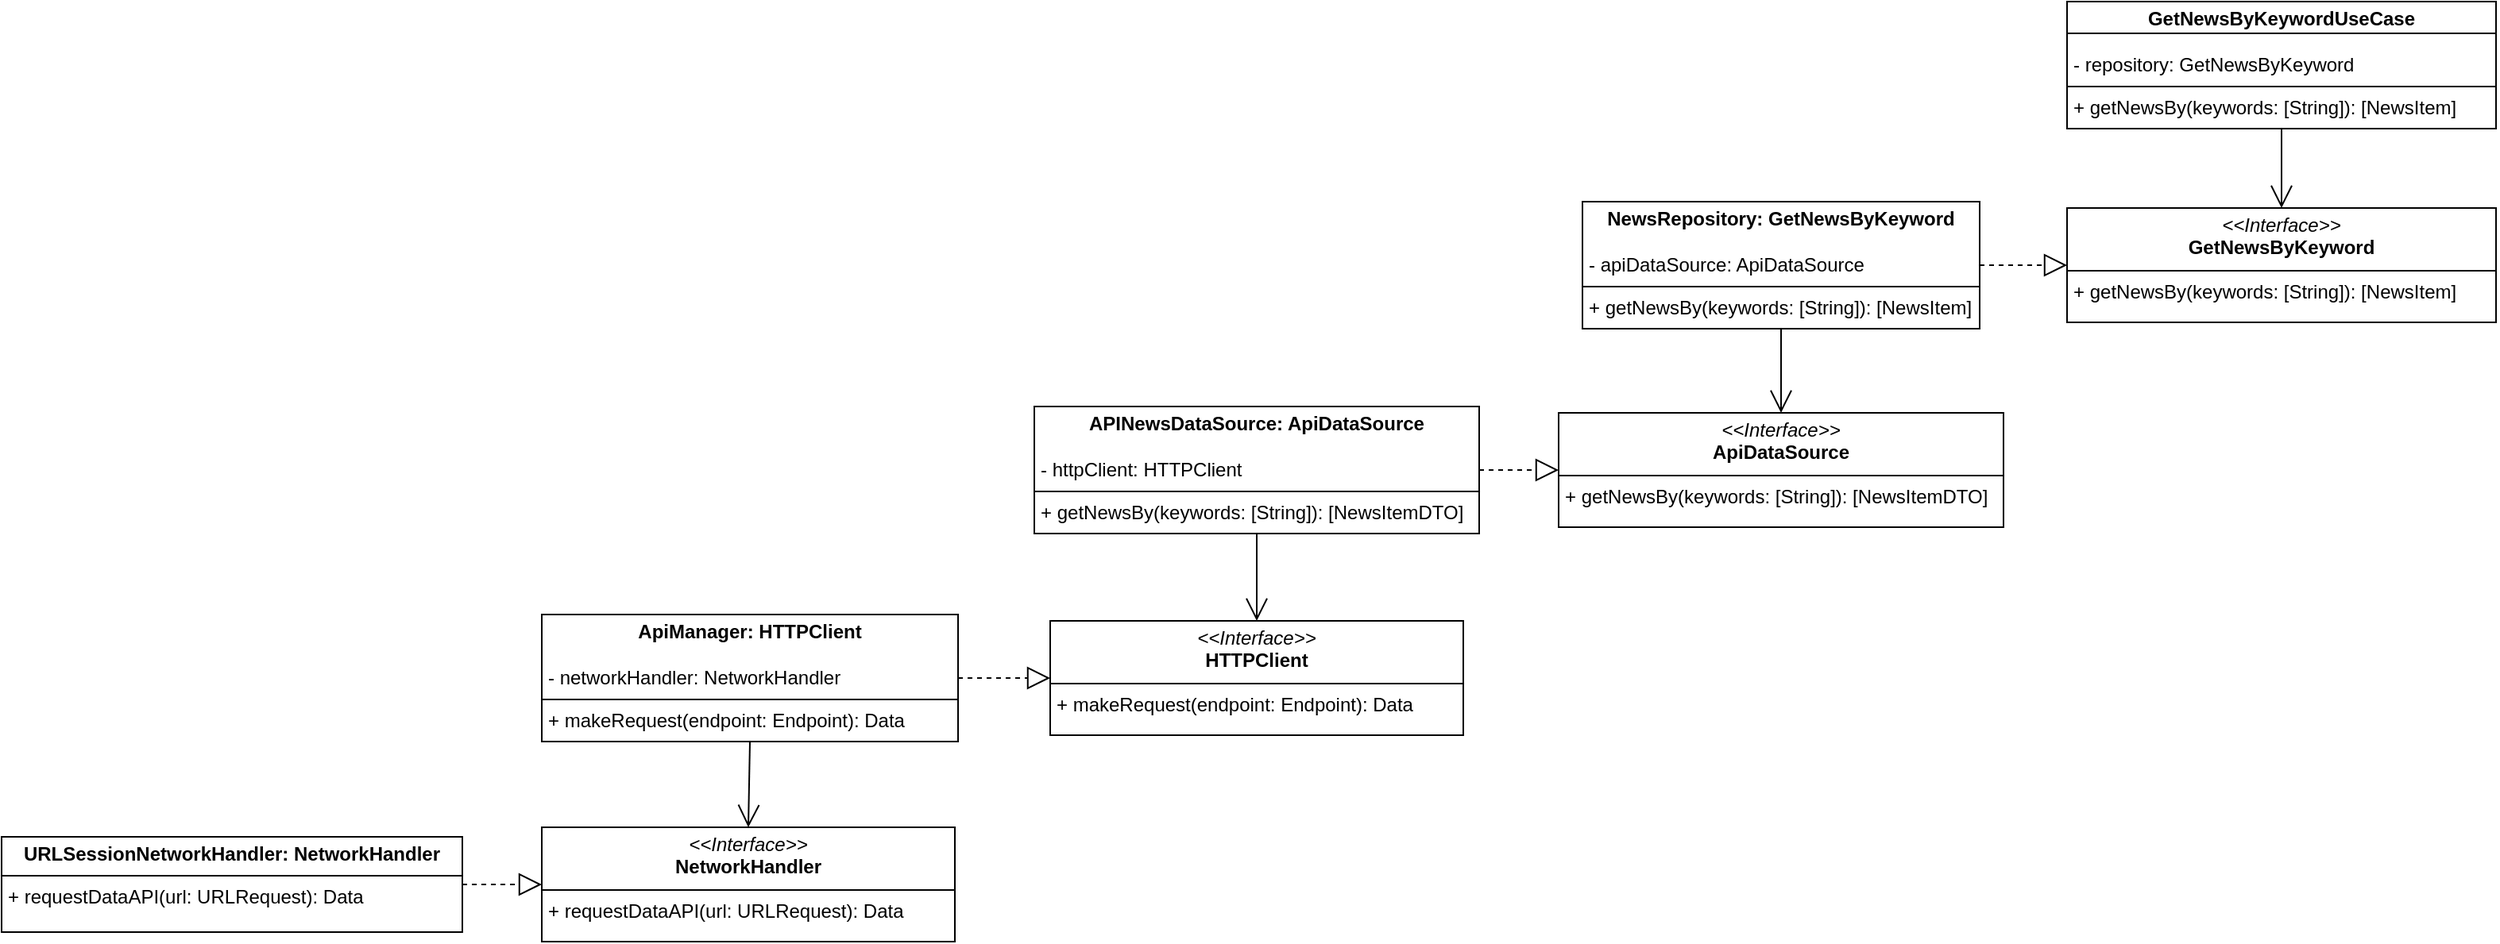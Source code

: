 <mxfile version="24.6.4" type="device" pages="3">
  <diagram id="C5RBs43oDa-KdzZeNtuy" name="DominioToData">
    <mxGraphModel dx="2954" dy="1214" grid="1" gridSize="10" guides="1" tooltips="1" connect="1" arrows="1" fold="1" page="1" pageScale="1" pageWidth="1654" pageHeight="800" math="0" shadow="0">
      <root>
        <mxCell id="WIyWlLk6GJQsqaUBKTNV-0" />
        <mxCell id="WIyWlLk6GJQsqaUBKTNV-1" parent="WIyWlLk6GJQsqaUBKTNV-0" />
        <mxCell id="mG0GBeKA3kOR0JzB9rLf-0" value="&lt;p style=&quot;margin:0px;margin-top:4px;text-align:center;&quot;&gt;&lt;b&gt;GetNewsByKeywordUseCase&lt;/b&gt;&lt;/p&gt;&lt;p style=&quot;margin:0px;margin-left:4px;&quot;&gt;&lt;br&gt;&lt;/p&gt;&lt;p style=&quot;margin:0px;margin-left:4px;&quot;&gt;- repository: GetNewsByKeyword&lt;/p&gt;&lt;hr size=&quot;1&quot; style=&quot;border-style:solid;&quot;&gt;&lt;p style=&quot;margin:0px;margin-left:4px;&quot;&gt;+ getNewsBy(keywords: [String]): [NewsItem]&lt;br&gt;&lt;/p&gt;" style="verticalAlign=top;align=left;overflow=fill;html=1;whiteSpace=wrap;" parent="WIyWlLk6GJQsqaUBKTNV-1" vertex="1">
          <mxGeometry x="1350" y="104" width="270" height="80" as="geometry" />
        </mxCell>
        <mxCell id="mG0GBeKA3kOR0JzB9rLf-2" value="" style="endArrow=none;html=1;rounded=0;exitX=1;exitY=0.25;exitDx=0;exitDy=0;entryX=0;entryY=0.25;entryDx=0;entryDy=0;" parent="WIyWlLk6GJQsqaUBKTNV-1" source="mG0GBeKA3kOR0JzB9rLf-0" target="mG0GBeKA3kOR0JzB9rLf-0" edge="1">
          <mxGeometry width="50" height="50" relative="1" as="geometry">
            <mxPoint x="1315" y="54" as="sourcePoint" />
            <mxPoint x="1365" y="4" as="targetPoint" />
          </mxGeometry>
        </mxCell>
        <mxCell id="mG0GBeKA3kOR0JzB9rLf-3" value="&lt;p style=&quot;margin:0px;margin-top:4px;text-align:center;&quot;&gt;&lt;i&gt;&amp;lt;&amp;lt;Interface&amp;gt;&amp;gt;&lt;/i&gt;&lt;br&gt;&lt;b&gt;GetNewsByKeyword&lt;/b&gt;&lt;/p&gt;&lt;hr size=&quot;1&quot; style=&quot;border-style:solid;&quot;&gt;&lt;p style=&quot;margin:0px;margin-left:4px;&quot;&gt;&lt;span style=&quot;background-color: initial;&quot;&gt;+ getNewsBy(keywords: [String]): [&lt;/span&gt;NewsItem&lt;span style=&quot;background-color: initial;&quot;&gt;]&lt;/span&gt;&lt;br&gt;&lt;/p&gt;" style="verticalAlign=top;align=left;overflow=fill;html=1;whiteSpace=wrap;" parent="WIyWlLk6GJQsqaUBKTNV-1" vertex="1">
          <mxGeometry x="1350" y="234" width="270" height="72" as="geometry" />
        </mxCell>
        <mxCell id="mG0GBeKA3kOR0JzB9rLf-6" value="&lt;p style=&quot;margin:0px;margin-top:4px;text-align:center;&quot;&gt;&lt;b&gt;NewsRepository: GetNewsByKeyword&lt;/b&gt;&lt;/p&gt;&lt;p style=&quot;margin:0px;margin-left:4px;&quot;&gt;&lt;br&gt;&lt;/p&gt;&lt;p style=&quot;margin:0px;margin-left:4px;&quot;&gt;- apiDataSource: ApiDataSource&lt;/p&gt;&lt;hr size=&quot;1&quot; style=&quot;border-style:solid;&quot;&gt;&lt;p style=&quot;margin:0px;margin-left:4px;&quot;&gt;+ getNewsBy(keywords: [String]): [NewsItem]&lt;/p&gt;" style="verticalAlign=top;align=left;overflow=fill;html=1;whiteSpace=wrap;" parent="WIyWlLk6GJQsqaUBKTNV-1" vertex="1">
          <mxGeometry x="1045" y="230" width="250" height="80" as="geometry" />
        </mxCell>
        <mxCell id="mG0GBeKA3kOR0JzB9rLf-8" value="" style="endArrow=open;endFill=1;endSize=12;html=1;rounded=0;exitX=0.5;exitY=1;exitDx=0;exitDy=0;entryX=0.5;entryY=0;entryDx=0;entryDy=0;" parent="WIyWlLk6GJQsqaUBKTNV-1" source="mG0GBeKA3kOR0JzB9rLf-0" target="mG0GBeKA3kOR0JzB9rLf-3" edge="1">
          <mxGeometry width="160" relative="1" as="geometry">
            <mxPoint x="1235" y="434" as="sourcePoint" />
            <mxPoint x="1395" y="434" as="targetPoint" />
          </mxGeometry>
        </mxCell>
        <mxCell id="mG0GBeKA3kOR0JzB9rLf-9" value="" style="endArrow=block;dashed=1;endFill=0;endSize=12;html=1;rounded=0;exitX=1;exitY=0.5;exitDx=0;exitDy=0;entryX=0;entryY=0.5;entryDx=0;entryDy=0;" parent="WIyWlLk6GJQsqaUBKTNV-1" source="mG0GBeKA3kOR0JzB9rLf-6" target="mG0GBeKA3kOR0JzB9rLf-3" edge="1">
          <mxGeometry width="160" relative="1" as="geometry">
            <mxPoint x="1235" y="434" as="sourcePoint" />
            <mxPoint x="1395" y="434" as="targetPoint" />
          </mxGeometry>
        </mxCell>
        <mxCell id="mG0GBeKA3kOR0JzB9rLf-10" value="&lt;p style=&quot;margin:0px;margin-top:4px;text-align:center;&quot;&gt;&lt;i&gt;&amp;lt;&amp;lt;Interface&amp;gt;&amp;gt;&lt;/i&gt;&lt;br&gt;&lt;b&gt;ApiDataSource&lt;/b&gt;&lt;/p&gt;&lt;hr size=&quot;1&quot; style=&quot;border-style:solid;&quot;&gt;&lt;p style=&quot;margin:0px;margin-left:4px;&quot;&gt;&lt;span style=&quot;background-color: initial;&quot;&gt;+ getNewsBy(keywords: [String]): [&lt;/span&gt;NewsItemDTO&lt;span style=&quot;background-color: initial;&quot;&gt;]&lt;/span&gt;&lt;br&gt;&lt;/p&gt;" style="verticalAlign=top;align=left;overflow=fill;html=1;whiteSpace=wrap;" parent="WIyWlLk6GJQsqaUBKTNV-1" vertex="1">
          <mxGeometry x="1030" y="363" width="280" height="72" as="geometry" />
        </mxCell>
        <mxCell id="mG0GBeKA3kOR0JzB9rLf-11" value="" style="endArrow=open;endFill=1;endSize=12;html=1;rounded=0;exitX=0.5;exitY=1;exitDx=0;exitDy=0;entryX=0.5;entryY=0;entryDx=0;entryDy=0;" parent="WIyWlLk6GJQsqaUBKTNV-1" source="mG0GBeKA3kOR0JzB9rLf-6" target="mG0GBeKA3kOR0JzB9rLf-10" edge="1">
          <mxGeometry width="160" relative="1" as="geometry">
            <mxPoint x="1415" y="364" as="sourcePoint" />
            <mxPoint x="1415" y="414" as="targetPoint" />
          </mxGeometry>
        </mxCell>
        <mxCell id="mG0GBeKA3kOR0JzB9rLf-13" value="&lt;p style=&quot;margin:0px;margin-top:4px;text-align:center;&quot;&gt;&lt;b&gt;APINewsDataSource: ApiDataSource&lt;/b&gt;&lt;/p&gt;&lt;p style=&quot;margin:0px;margin-left:4px;&quot;&gt;&lt;br&gt;&lt;/p&gt;&lt;p style=&quot;margin:0px;margin-left:4px;&quot;&gt;- httpClient: HTTPClient&lt;/p&gt;&lt;hr size=&quot;1&quot; style=&quot;border-style:solid;&quot;&gt;&lt;p style=&quot;margin:0px;margin-left:4px;&quot;&gt;+ getNewsBy(keywords: [String]): [NewsItemDTO]&lt;br&gt;&lt;/p&gt;" style="verticalAlign=top;align=left;overflow=fill;html=1;whiteSpace=wrap;" parent="WIyWlLk6GJQsqaUBKTNV-1" vertex="1">
          <mxGeometry x="700" y="359" width="280" height="80" as="geometry" />
        </mxCell>
        <mxCell id="mG0GBeKA3kOR0JzB9rLf-14" value="" style="endArrow=block;dashed=1;endFill=0;endSize=12;html=1;rounded=0;exitX=1;exitY=0.5;exitDx=0;exitDy=0;entryX=0;entryY=0.5;entryDx=0;entryDy=0;" parent="WIyWlLk6GJQsqaUBKTNV-1" source="mG0GBeKA3kOR0JzB9rLf-13" target="mG0GBeKA3kOR0JzB9rLf-10" edge="1">
          <mxGeometry width="160" relative="1" as="geometry">
            <mxPoint x="950" y="398.5" as="sourcePoint" />
            <mxPoint x="1020" y="398.5" as="targetPoint" />
          </mxGeometry>
        </mxCell>
        <mxCell id="mG0GBeKA3kOR0JzB9rLf-15" value="&lt;p style=&quot;margin:0px;margin-top:4px;text-align:center;&quot;&gt;&lt;i&gt;&amp;lt;&amp;lt;Interface&amp;gt;&amp;gt;&lt;/i&gt;&lt;br&gt;&lt;b&gt;HTTPClient&lt;/b&gt;&lt;/p&gt;&lt;hr size=&quot;1&quot; style=&quot;border-style:solid;&quot;&gt;&lt;p style=&quot;margin:0px;margin-left:4px;&quot;&gt;&lt;span style=&quot;background-color: initial;&quot;&gt;+ makeRequest(endpoint: Endpoint): Data&lt;/span&gt;&lt;br&gt;&lt;/p&gt;" style="verticalAlign=top;align=left;overflow=fill;html=1;whiteSpace=wrap;" parent="WIyWlLk6GJQsqaUBKTNV-1" vertex="1">
          <mxGeometry x="710" y="494" width="260" height="72" as="geometry" />
        </mxCell>
        <mxCell id="mG0GBeKA3kOR0JzB9rLf-16" value="" style="endArrow=open;endFill=1;endSize=12;html=1;rounded=0;exitX=0.5;exitY=1;exitDx=0;exitDy=0;entryX=0.5;entryY=0;entryDx=0;entryDy=0;" parent="WIyWlLk6GJQsqaUBKTNV-1" source="mG0GBeKA3kOR0JzB9rLf-13" target="mG0GBeKA3kOR0JzB9rLf-15" edge="1">
          <mxGeometry width="160" relative="1" as="geometry">
            <mxPoint x="1050" y="554" as="sourcePoint" />
            <mxPoint x="1050" y="607" as="targetPoint" />
          </mxGeometry>
        </mxCell>
        <mxCell id="mG0GBeKA3kOR0JzB9rLf-17" value="&lt;p style=&quot;margin:0px;margin-top:4px;text-align:center;&quot;&gt;&lt;b&gt;ApiManager: HTTPClient&lt;/b&gt;&lt;/p&gt;&lt;p style=&quot;margin:0px;margin-left:4px;&quot;&gt;&lt;br&gt;&lt;/p&gt;&lt;p style=&quot;margin:0px;margin-left:4px;&quot;&gt;- networkHandler: NetworkHandler&lt;/p&gt;&lt;hr size=&quot;1&quot; style=&quot;border-style:solid;&quot;&gt;&lt;p style=&quot;margin:0px;margin-left:4px;&quot;&gt;+ makeRequest(endpoint: Endpoint): Data&lt;br&gt;&lt;/p&gt;" style="verticalAlign=top;align=left;overflow=fill;html=1;whiteSpace=wrap;" parent="WIyWlLk6GJQsqaUBKTNV-1" vertex="1">
          <mxGeometry x="390" y="490" width="262" height="80" as="geometry" />
        </mxCell>
        <mxCell id="mG0GBeKA3kOR0JzB9rLf-18" value="" style="endArrow=block;dashed=1;endFill=0;endSize=12;html=1;rounded=0;exitX=1;exitY=0.5;exitDx=0;exitDy=0;entryX=0;entryY=0.5;entryDx=0;entryDy=0;" parent="WIyWlLk6GJQsqaUBKTNV-1" source="mG0GBeKA3kOR0JzB9rLf-17" target="mG0GBeKA3kOR0JzB9rLf-15" edge="1">
          <mxGeometry width="160" relative="1" as="geometry">
            <mxPoint x="642" y="674" as="sourcePoint" />
            <mxPoint x="710" y="674" as="targetPoint" />
          </mxGeometry>
        </mxCell>
        <mxCell id="mG0GBeKA3kOR0JzB9rLf-19" value="&lt;p style=&quot;margin:0px;margin-top:4px;text-align:center;&quot;&gt;&lt;i&gt;&amp;lt;&amp;lt;Interface&amp;gt;&amp;gt;&lt;/i&gt;&lt;br&gt;&lt;b&gt;NetworkHandler&lt;/b&gt;&lt;/p&gt;&lt;hr size=&quot;1&quot; style=&quot;border-style:solid;&quot;&gt;&lt;p style=&quot;margin:0px;margin-left:4px;&quot;&gt;&lt;span style=&quot;background-color: initial;&quot;&gt;+ requestDataAPI(url: URLRequest): Data&lt;/span&gt;&lt;br&gt;&lt;/p&gt;" style="verticalAlign=top;align=left;overflow=fill;html=1;whiteSpace=wrap;" parent="WIyWlLk6GJQsqaUBKTNV-1" vertex="1">
          <mxGeometry x="390" y="624" width="260" height="72" as="geometry" />
        </mxCell>
        <mxCell id="mG0GBeKA3kOR0JzB9rLf-20" value="" style="endArrow=open;endFill=1;endSize=12;html=1;rounded=0;exitX=0.5;exitY=1;exitDx=0;exitDy=0;entryX=0.5;entryY=0;entryDx=0;entryDy=0;" parent="WIyWlLk6GJQsqaUBKTNV-1" source="mG0GBeKA3kOR0JzB9rLf-17" target="mG0GBeKA3kOR0JzB9rLf-19" edge="1">
          <mxGeometry width="160" relative="1" as="geometry">
            <mxPoint x="701" y="714" as="sourcePoint" />
            <mxPoint x="700" y="769" as="targetPoint" />
          </mxGeometry>
        </mxCell>
        <mxCell id="mG0GBeKA3kOR0JzB9rLf-22" value="" style="endArrow=block;dashed=1;endFill=0;endSize=12;html=1;rounded=0;entryX=0;entryY=0.5;entryDx=0;entryDy=0;exitX=1;exitY=0.5;exitDx=0;exitDy=0;" parent="WIyWlLk6GJQsqaUBKTNV-1" source="mG0GBeKA3kOR0JzB9rLf-23" target="mG0GBeKA3kOR0JzB9rLf-19" edge="1">
          <mxGeometry width="160" relative="1" as="geometry">
            <mxPoint x="340" y="650" as="sourcePoint" />
            <mxPoint x="370" y="754" as="targetPoint" />
          </mxGeometry>
        </mxCell>
        <mxCell id="mG0GBeKA3kOR0JzB9rLf-23" value="&lt;p style=&quot;margin: 4px 0px 0px; text-align: center;&quot;&gt;&lt;b&gt;URLSessionNetworkHandler: NetworkHandler&lt;/b&gt;&lt;/p&gt;&lt;hr size=&quot;1&quot; style=&quot;border-style:solid;&quot;&gt;&lt;p style=&quot;margin:0px;margin-left:4px;&quot;&gt;+ requestDataAPI(url: URLRequest): Data&lt;br&gt;&lt;/p&gt;" style="verticalAlign=top;align=left;overflow=fill;html=1;whiteSpace=wrap;" parent="WIyWlLk6GJQsqaUBKTNV-1" vertex="1">
          <mxGeometry x="50" y="630" width="290" height="60" as="geometry" />
        </mxCell>
      </root>
    </mxGraphModel>
  </diagram>
  <diagram name="DominioToUI" id="Fkk9sADEHSH7dhSne1WX">
    <mxGraphModel dx="2954" dy="1214" grid="1" gridSize="10" guides="1" tooltips="1" connect="1" arrows="1" fold="1" page="1" pageScale="1" pageWidth="1000" pageHeight="280" math="0" shadow="0">
      <root>
        <mxCell id="-FyXOp-Q2-HTQrIQKxaw-0" />
        <mxCell id="-FyXOp-Q2-HTQrIQKxaw-1" parent="-FyXOp-Q2-HTQrIQKxaw-0" />
        <mxCell id="-FyXOp-Q2-HTQrIQKxaw-2" value="&lt;p style=&quot;margin:0px;margin-top:4px;text-align:center;&quot;&gt;&lt;b&gt;GetNewsByKeywordUseCase&lt;/b&gt;&lt;/p&gt;&lt;p style=&quot;margin:0px;margin-left:4px;&quot;&gt;&lt;br&gt;&lt;/p&gt;&lt;p style=&quot;margin:0px;margin-left:4px;&quot;&gt;- repository: GetNewsByKeyword&lt;/p&gt;&lt;hr size=&quot;1&quot; style=&quot;border-style:solid;&quot;&gt;&lt;p style=&quot;margin:0px;margin-left:4px;&quot;&gt;+ getNewsBy(keywords: [String]): [NewsItem]&lt;br&gt;&lt;/p&gt;" style="verticalAlign=top;align=left;overflow=fill;html=1;whiteSpace=wrap;" parent="-FyXOp-Q2-HTQrIQKxaw-1" vertex="1">
          <mxGeometry x="30" y="40" width="260" height="80" as="geometry" />
        </mxCell>
        <mxCell id="-FyXOp-Q2-HTQrIQKxaw-3" value="" style="endArrow=none;html=1;rounded=0;exitX=1;exitY=0.25;exitDx=0;exitDy=0;entryX=0;entryY=0.25;entryDx=0;entryDy=0;" parent="-FyXOp-Q2-HTQrIQKxaw-1" source="-FyXOp-Q2-HTQrIQKxaw-2" target="-FyXOp-Q2-HTQrIQKxaw-2" edge="1">
          <mxGeometry width="50" height="50" relative="1" as="geometry">
            <mxPoint x="-10" y="-10" as="sourcePoint" />
            <mxPoint x="40" y="-60" as="targetPoint" />
          </mxGeometry>
        </mxCell>
        <mxCell id="-FyXOp-Q2-HTQrIQKxaw-4" value="&lt;p style=&quot;margin:0px;margin-top:4px;text-align:center;&quot;&gt;&lt;i&gt;&amp;lt;&amp;lt;Interface&amp;gt;&amp;gt;&lt;/i&gt;&lt;br&gt;&lt;b&gt;GetNewsByKeyword&lt;/b&gt;&lt;/p&gt;&lt;hr size=&quot;1&quot; style=&quot;border-style:solid;&quot;&gt;&lt;p style=&quot;margin:0px;margin-left:4px;&quot;&gt;&lt;span style=&quot;background-color: initial;&quot;&gt;+ getNewsBy(keywords: [String]): [&lt;/span&gt;NewsItem&lt;span style=&quot;background-color: initial;&quot;&gt;]&lt;/span&gt;&lt;br&gt;&lt;/p&gt;" style="verticalAlign=top;align=left;overflow=fill;html=1;whiteSpace=wrap;" parent="-FyXOp-Q2-HTQrIQKxaw-1" vertex="1">
          <mxGeometry x="30" y="170" width="260" height="72" as="geometry" />
        </mxCell>
        <mxCell id="-FyXOp-Q2-HTQrIQKxaw-6" value="" style="endArrow=open;endFill=1;endSize=12;html=1;rounded=0;exitX=0.5;exitY=1;exitDx=0;exitDy=0;entryX=0.5;entryY=0;entryDx=0;entryDy=0;" parent="-FyXOp-Q2-HTQrIQKxaw-1" source="-FyXOp-Q2-HTQrIQKxaw-2" target="-FyXOp-Q2-HTQrIQKxaw-4" edge="1">
          <mxGeometry width="160" relative="1" as="geometry">
            <mxPoint x="-90" y="370" as="sourcePoint" />
            <mxPoint x="70" y="370" as="targetPoint" />
          </mxGeometry>
        </mxCell>
        <mxCell id="EK8Z1kZfwy_11u3NggUI-0" value="&lt;p style=&quot;margin:0px;margin-top:4px;text-align:center;&quot;&gt;&lt;b&gt;NewsViewModel&lt;/b&gt;&lt;/p&gt;&lt;p style=&quot;margin:0px;margin-left:4px;&quot;&gt;&lt;br&gt;&lt;/p&gt;&lt;p style=&quot;margin:0px;margin-left:4px;&quot;&gt;&amp;nbsp;- useCase: GetNewsByKeyword&lt;/p&gt;&lt;p style=&quot;margin:0px;margin-left:4px;&quot;&gt;+ news: [NewsItem]&lt;/p&gt;&lt;hr size=&quot;1&quot; style=&quot;border-style:solid;&quot;&gt;&lt;p style=&quot;margin:0px;margin-left:4px;&quot;&gt;+ getNewsBy(keywords: [String])&lt;/p&gt;" style="verticalAlign=top;align=left;overflow=fill;html=1;whiteSpace=wrap;" parent="-FyXOp-Q2-HTQrIQKxaw-1" vertex="1">
          <mxGeometry x="370" y="30" width="250" height="100" as="geometry" />
        </mxCell>
        <mxCell id="ezW103PZvnoTI-Ia7nPM-0" value="" style="endArrow=open;endFill=1;endSize=12;html=1;rounded=0;exitX=0;exitY=0.5;exitDx=0;exitDy=0;" parent="-FyXOp-Q2-HTQrIQKxaw-1" source="EK8Z1kZfwy_11u3NggUI-0" edge="1">
          <mxGeometry width="160" relative="1" as="geometry">
            <mxPoint x="760" y="630" as="sourcePoint" />
            <mxPoint x="280" y="80" as="targetPoint" />
          </mxGeometry>
        </mxCell>
        <mxCell id="ezW103PZvnoTI-Ia7nPM-1" value="&lt;p style=&quot;margin:0px;margin-top:4px;text-align:center;&quot;&gt;&lt;b&gt;NewsView&lt;/b&gt;&lt;/p&gt;&lt;p style=&quot;margin:0px;margin-left:4px;&quot;&gt;&lt;br&gt;&lt;/p&gt;&lt;p style=&quot;margin:0px;margin-left:4px;&quot;&gt;&amp;nbsp;- viewmodel: NewsViewModel&lt;/p&gt;&lt;hr size=&quot;1&quot; style=&quot;border-style:solid;&quot;&gt;&lt;p style=&quot;margin:0px;margin-left:4px;&quot;&gt;&amp;nbsp;&lt;/p&gt;" style="verticalAlign=top;align=left;overflow=fill;html=1;whiteSpace=wrap;" parent="-FyXOp-Q2-HTQrIQKxaw-1" vertex="1">
          <mxGeometry x="710" y="45" width="250" height="70" as="geometry" />
        </mxCell>
        <mxCell id="ezW103PZvnoTI-Ia7nPM-2" value="" style="endArrow=open;endFill=1;endSize=12;html=1;rounded=0;entryX=1;entryY=0.5;entryDx=0;entryDy=0;exitX=0;exitY=0.5;exitDx=0;exitDy=0;" parent="-FyXOp-Q2-HTQrIQKxaw-1" source="ezW103PZvnoTI-Ia7nPM-1" target="EK8Z1kZfwy_11u3NggUI-0" edge="1">
          <mxGeometry width="160" relative="1" as="geometry">
            <mxPoint x="780" y="630" as="sourcePoint" />
            <mxPoint x="940" y="630" as="targetPoint" />
          </mxGeometry>
        </mxCell>
      </root>
    </mxGraphModel>
  </diagram>
  <diagram id="JwMYtpfU5LX8LS4bhHKC" name="CleanArchitecture">
    <mxGraphModel dx="2954" dy="1214" grid="1" gridSize="10" guides="1" tooltips="1" connect="1" arrows="1" fold="1" page="1" pageScale="1" pageWidth="2450" pageHeight="850" math="0" shadow="0">
      <root>
        <mxCell id="0" />
        <mxCell id="1" parent="0" />
        <mxCell id="0NATmoiwucTb0jTTR6yO-1" value="&lt;p style=&quot;margin:0px;margin-top:4px;text-align:center;&quot;&gt;&lt;b&gt;DefaultGetNewsByKeywordUseCase: GetNewsByKeywordUseCase&lt;/b&gt;&lt;/p&gt;&lt;p style=&quot;margin:0px;margin-left:4px;&quot;&gt;&lt;br&gt;&lt;/p&gt;&lt;p style=&quot;margin:0px;margin-left:4px;&quot;&gt;- repository: GetNewsByKeyword&lt;/p&gt;&lt;hr size=&quot;1&quot; style=&quot;border-style:solid;&quot;&gt;&lt;p style=&quot;margin:0px;margin-left:4px;&quot;&gt;+ getNewsBy(keywords: [String]): [NewsItem]&lt;br&gt;&lt;/p&gt;" style="verticalAlign=top;align=left;overflow=fill;html=1;whiteSpace=wrap;" parent="1" vertex="1">
          <mxGeometry x="1346.25" y="190" width="423.75" height="80" as="geometry" />
        </mxCell>
        <mxCell id="0NATmoiwucTb0jTTR6yO-2" value="" style="endArrow=none;html=1;rounded=0;exitX=1;exitY=0.25;exitDx=0;exitDy=0;entryX=0;entryY=0.25;entryDx=0;entryDy=0;" parent="1" source="0NATmoiwucTb0jTTR6yO-1" target="0NATmoiwucTb0jTTR6yO-1" edge="1">
          <mxGeometry width="50" height="50" relative="1" as="geometry">
            <mxPoint x="1305" y="140" as="sourcePoint" />
            <mxPoint x="1355" y="90" as="targetPoint" />
          </mxGeometry>
        </mxCell>
        <mxCell id="0NATmoiwucTb0jTTR6yO-3" value="&lt;p style=&quot;margin:0px;margin-top:4px;text-align:center;&quot;&gt;&lt;i&gt;&amp;lt;&amp;lt;Interface&amp;gt;&amp;gt;&lt;/i&gt;&lt;br&gt;&lt;b&gt;GetNewsByKeyword&lt;/b&gt;&lt;/p&gt;&lt;hr size=&quot;1&quot; style=&quot;border-style:solid;&quot;&gt;&lt;p style=&quot;margin:0px;margin-left:4px;&quot;&gt;&lt;span style=&quot;background-color: initial;&quot;&gt;+ getNewsBy(keywords: [String]): [&lt;/span&gt;NewsItem&lt;span style=&quot;background-color: initial;&quot;&gt;]&lt;/span&gt;&lt;br&gt;&lt;/p&gt;" style="verticalAlign=top;align=left;overflow=fill;html=1;whiteSpace=wrap;" parent="1" vertex="1">
          <mxGeometry x="1431.88" y="320" width="252.5" height="72" as="geometry" />
        </mxCell>
        <mxCell id="0NATmoiwucTb0jTTR6yO-4" value="&lt;p style=&quot;margin:0px;margin-top:4px;text-align:center;&quot;&gt;&lt;b&gt;NewsRepository: GetNewsByKeyword&lt;/b&gt;&lt;/p&gt;&lt;p style=&quot;margin:0px;margin-left:4px;&quot;&gt;&lt;br&gt;&lt;/p&gt;&lt;p style=&quot;margin:0px;margin-left:4px;&quot;&gt;- apiDataSource: ApiDataSource&lt;/p&gt;&lt;hr size=&quot;1&quot; style=&quot;border-style:solid;&quot;&gt;&lt;p style=&quot;margin:0px;margin-left:4px;&quot;&gt;+ getNewsBy(keywords: [String]): [NewsItem]&lt;/p&gt;" style="verticalAlign=top;align=left;overflow=fill;html=1;whiteSpace=wrap;" parent="1" vertex="1">
          <mxGeometry x="1035" y="316" width="250" height="80" as="geometry" />
        </mxCell>
        <mxCell id="0NATmoiwucTb0jTTR6yO-5" value="" style="endArrow=open;endFill=1;endSize=12;html=1;rounded=0;exitX=0.5;exitY=1;exitDx=0;exitDy=0;entryX=0.5;entryY=0;entryDx=0;entryDy=0;" parent="1" source="0NATmoiwucTb0jTTR6yO-1" target="0NATmoiwucTb0jTTR6yO-3" edge="1">
          <mxGeometry width="160" relative="1" as="geometry">
            <mxPoint x="1225" y="520" as="sourcePoint" />
            <mxPoint x="1385" y="520" as="targetPoint" />
          </mxGeometry>
        </mxCell>
        <mxCell id="0NATmoiwucTb0jTTR6yO-6" value="" style="endArrow=block;dashed=1;endFill=0;endSize=12;html=1;rounded=0;exitX=1;exitY=0.5;exitDx=0;exitDy=0;entryX=0;entryY=0.5;entryDx=0;entryDy=0;" parent="1" source="0NATmoiwucTb0jTTR6yO-4" target="0NATmoiwucTb0jTTR6yO-3" edge="1">
          <mxGeometry width="160" relative="1" as="geometry">
            <mxPoint x="1225" y="520" as="sourcePoint" />
            <mxPoint x="1385" y="520" as="targetPoint" />
          </mxGeometry>
        </mxCell>
        <mxCell id="0NATmoiwucTb0jTTR6yO-7" value="&lt;p style=&quot;margin:0px;margin-top:4px;text-align:center;&quot;&gt;&lt;i&gt;&amp;lt;&amp;lt;Interface&amp;gt;&amp;gt;&lt;/i&gt;&lt;br&gt;&lt;b&gt;ApiDataSource&lt;/b&gt;&lt;/p&gt;&lt;hr size=&quot;1&quot; style=&quot;border-style:solid;&quot;&gt;&lt;p style=&quot;margin:0px;margin-left:4px;&quot;&gt;&lt;span style=&quot;background-color: initial;&quot;&gt;+ getNewsBy(keywords: [String]): [&lt;/span&gt;NewsItemDTO&lt;span style=&quot;background-color: initial;&quot;&gt;]&lt;/span&gt;&lt;br&gt;&lt;/p&gt;" style="verticalAlign=top;align=left;overflow=fill;html=1;whiteSpace=wrap;" parent="1" vertex="1">
          <mxGeometry x="1020" y="449" width="280" height="72" as="geometry" />
        </mxCell>
        <mxCell id="0NATmoiwucTb0jTTR6yO-8" value="" style="endArrow=open;endFill=1;endSize=12;html=1;rounded=0;exitX=0.5;exitY=1;exitDx=0;exitDy=0;entryX=0.5;entryY=0;entryDx=0;entryDy=0;" parent="1" source="0NATmoiwucTb0jTTR6yO-4" target="0NATmoiwucTb0jTTR6yO-7" edge="1">
          <mxGeometry width="160" relative="1" as="geometry">
            <mxPoint x="1405" y="450" as="sourcePoint" />
            <mxPoint x="1405" y="500" as="targetPoint" />
          </mxGeometry>
        </mxCell>
        <mxCell id="0NATmoiwucTb0jTTR6yO-9" value="&lt;p style=&quot;margin:0px;margin-top:4px;text-align:center;&quot;&gt;&lt;b&gt;APINewsDataSource: ApiDataSource&lt;/b&gt;&lt;/p&gt;&lt;p style=&quot;margin:0px;margin-left:4px;&quot;&gt;&lt;br&gt;&lt;/p&gt;&lt;p style=&quot;margin:0px;margin-left:4px;&quot;&gt;- httpClient: HTTPClient&lt;/p&gt;&lt;hr size=&quot;1&quot; style=&quot;border-style:solid;&quot;&gt;&lt;p style=&quot;margin:0px;margin-left:4px;&quot;&gt;+ getNewsBy(keywords: [String]): [NewsItemDTO&lt;span style=&quot;background-color: initial;&quot;&gt;]&lt;/span&gt;&lt;/p&gt;" style="verticalAlign=top;align=left;overflow=fill;html=1;whiteSpace=wrap;" parent="1" vertex="1">
          <mxGeometry x="690" y="445" width="280" height="80" as="geometry" />
        </mxCell>
        <mxCell id="0NATmoiwucTb0jTTR6yO-10" value="" style="endArrow=block;dashed=1;endFill=0;endSize=12;html=1;rounded=0;exitX=1;exitY=0.5;exitDx=0;exitDy=0;entryX=0;entryY=0.5;entryDx=0;entryDy=0;" parent="1" source="0NATmoiwucTb0jTTR6yO-9" target="0NATmoiwucTb0jTTR6yO-7" edge="1">
          <mxGeometry width="160" relative="1" as="geometry">
            <mxPoint x="940" y="484.5" as="sourcePoint" />
            <mxPoint x="1010" y="484.5" as="targetPoint" />
          </mxGeometry>
        </mxCell>
        <mxCell id="0NATmoiwucTb0jTTR6yO-11" value="&lt;p style=&quot;margin:0px;margin-top:4px;text-align:center;&quot;&gt;&lt;i&gt;&amp;lt;&amp;lt;Interface&amp;gt;&amp;gt;&lt;/i&gt;&lt;br&gt;&lt;b&gt;HTTPClient&lt;/b&gt;&lt;/p&gt;&lt;hr size=&quot;1&quot; style=&quot;border-style:solid;&quot;&gt;&lt;p style=&quot;margin:0px;margin-left:4px;&quot;&gt;&lt;span style=&quot;background-color: initial;&quot;&gt;+ makeRequest(endpoint: Endpoint): Data&lt;/span&gt;&lt;br&gt;&lt;/p&gt;" style="verticalAlign=top;align=left;overflow=fill;html=1;whiteSpace=wrap;" parent="1" vertex="1">
          <mxGeometry x="700" y="580" width="260" height="72" as="geometry" />
        </mxCell>
        <mxCell id="0NATmoiwucTb0jTTR6yO-12" value="" style="endArrow=open;endFill=1;endSize=12;html=1;rounded=0;exitX=0.5;exitY=1;exitDx=0;exitDy=0;entryX=0.5;entryY=0;entryDx=0;entryDy=0;" parent="1" source="0NATmoiwucTb0jTTR6yO-9" target="0NATmoiwucTb0jTTR6yO-11" edge="1">
          <mxGeometry width="160" relative="1" as="geometry">
            <mxPoint x="1040" y="640" as="sourcePoint" />
            <mxPoint x="1040" y="693" as="targetPoint" />
          </mxGeometry>
        </mxCell>
        <mxCell id="0NATmoiwucTb0jTTR6yO-13" value="&lt;p style=&quot;margin:0px;margin-top:4px;text-align:center;&quot;&gt;&lt;b&gt;ApiManager: HTTPClient&lt;/b&gt;&lt;/p&gt;&lt;p style=&quot;margin:0px;margin-left:4px;&quot;&gt;&lt;br&gt;&lt;/p&gt;&lt;p style=&quot;margin:0px;margin-left:4px;&quot;&gt;- networkHandler: NetworkHandler&lt;/p&gt;&lt;hr size=&quot;1&quot; style=&quot;border-style:solid;&quot;&gt;&lt;p style=&quot;margin:0px;margin-left:4px;&quot;&gt;+ makeRequest(endpoint: Endpoint): Data&lt;br&gt;&lt;/p&gt;" style="verticalAlign=top;align=left;overflow=fill;html=1;whiteSpace=wrap;" parent="1" vertex="1">
          <mxGeometry x="380" y="576" width="262" height="80" as="geometry" />
        </mxCell>
        <mxCell id="0NATmoiwucTb0jTTR6yO-14" value="" style="endArrow=block;dashed=1;endFill=0;endSize=12;html=1;rounded=0;exitX=1;exitY=0.5;exitDx=0;exitDy=0;entryX=0;entryY=0.5;entryDx=0;entryDy=0;" parent="1" source="0NATmoiwucTb0jTTR6yO-13" target="0NATmoiwucTb0jTTR6yO-11" edge="1">
          <mxGeometry width="160" relative="1" as="geometry">
            <mxPoint x="632" y="760" as="sourcePoint" />
            <mxPoint x="700" y="760" as="targetPoint" />
          </mxGeometry>
        </mxCell>
        <mxCell id="0NATmoiwucTb0jTTR6yO-15" value="&lt;p style=&quot;margin:0px;margin-top:4px;text-align:center;&quot;&gt;&lt;i&gt;&amp;lt;&amp;lt;Interface&amp;gt;&amp;gt;&lt;/i&gt;&lt;br&gt;&lt;b&gt;NetworkHandler&lt;/b&gt;&lt;/p&gt;&lt;hr size=&quot;1&quot; style=&quot;border-style:solid;&quot;&gt;&lt;p style=&quot;margin:0px;margin-left:4px;&quot;&gt;&lt;span style=&quot;background-color: initial;&quot;&gt;+ requestDataAPI(url: URLRequest): Data&lt;/span&gt;&lt;br&gt;&lt;/p&gt;" style="verticalAlign=top;align=left;overflow=fill;html=1;whiteSpace=wrap;" parent="1" vertex="1">
          <mxGeometry x="380" y="710" width="260" height="72" as="geometry" />
        </mxCell>
        <mxCell id="0NATmoiwucTb0jTTR6yO-16" value="" style="endArrow=open;endFill=1;endSize=12;html=1;rounded=0;exitX=0.5;exitY=1;exitDx=0;exitDy=0;entryX=0.5;entryY=0;entryDx=0;entryDy=0;" parent="1" source="0NATmoiwucTb0jTTR6yO-13" target="0NATmoiwucTb0jTTR6yO-15" edge="1">
          <mxGeometry width="160" relative="1" as="geometry">
            <mxPoint x="691" y="800" as="sourcePoint" />
            <mxPoint x="690" y="855" as="targetPoint" />
          </mxGeometry>
        </mxCell>
        <mxCell id="0NATmoiwucTb0jTTR6yO-17" value="" style="endArrow=block;dashed=1;endFill=0;endSize=12;html=1;rounded=0;entryX=0;entryY=0.5;entryDx=0;entryDy=0;exitX=1;exitY=0.5;exitDx=0;exitDy=0;" parent="1" source="0NATmoiwucTb0jTTR6yO-18" target="0NATmoiwucTb0jTTR6yO-15" edge="1">
          <mxGeometry width="160" relative="1" as="geometry">
            <mxPoint x="330" y="736" as="sourcePoint" />
            <mxPoint x="360" y="840" as="targetPoint" />
          </mxGeometry>
        </mxCell>
        <mxCell id="0NATmoiwucTb0jTTR6yO-18" value="&lt;p style=&quot;margin: 4px 0px 0px; text-align: center;&quot;&gt;&lt;b&gt;URLSessionNetworkHandler: NetworkHandler&lt;/b&gt;&lt;/p&gt;&lt;hr size=&quot;1&quot; style=&quot;border-style:solid;&quot;&gt;&lt;p style=&quot;margin:0px;margin-left:4px;&quot;&gt;+ requestDataAPI(url: URLRequest): Data&lt;br&gt;&lt;/p&gt;" style="verticalAlign=top;align=left;overflow=fill;html=1;whiteSpace=wrap;" parent="1" vertex="1">
          <mxGeometry x="40" y="716" width="290" height="60" as="geometry" />
        </mxCell>
        <mxCell id="AAN17OjBgr-JhuDf9drN-1" value="&lt;p style=&quot;margin:0px;margin-top:4px;text-align:center;&quot;&gt;&lt;b&gt;NewsViewModel&lt;/b&gt;&lt;/p&gt;&lt;p style=&quot;margin:0px;margin-left:4px;&quot;&gt;&lt;br&gt;&lt;/p&gt;&lt;p style=&quot;margin:0px;margin-left:4px;&quot;&gt;&amp;nbsp;- useCase:&amp;nbsp;&lt;b style=&quot;background-color: initial; text-align: center;&quot;&gt;GetNewsByKeywordUseCase&lt;/b&gt;&lt;/p&gt;&lt;p style=&quot;margin:0px;margin-left:4px;&quot;&gt;+ news: [NewsItem]&lt;/p&gt;&lt;hr size=&quot;1&quot; style=&quot;border-style:solid;&quot;&gt;&lt;p style=&quot;margin:0px;margin-left:4px;&quot;&gt;+ getNewsBy(keywords: [String])&lt;/p&gt;" style="verticalAlign=top;align=left;overflow=fill;html=1;whiteSpace=wrap;" parent="1" vertex="1">
          <mxGeometry x="1810" y="26" width="250" height="100" as="geometry" />
        </mxCell>
        <mxCell id="AAN17OjBgr-JhuDf9drN-2" value="" style="endArrow=open;endFill=1;endSize=12;html=1;rounded=0;exitX=0;exitY=0.5;exitDx=0;exitDy=0;entryX=1;entryY=0.5;entryDx=0;entryDy=0;" parent="1" source="AAN17OjBgr-JhuDf9drN-1" target="yOiQkQ9hdH8P5RBFunZn-1" edge="1">
          <mxGeometry width="160" relative="1" as="geometry">
            <mxPoint x="2130" y="790" as="sourcePoint" />
            <mxPoint x="1650" y="240" as="targetPoint" />
          </mxGeometry>
        </mxCell>
        <mxCell id="AAN17OjBgr-JhuDf9drN-3" value="&lt;p style=&quot;margin:0px;margin-top:4px;text-align:center;&quot;&gt;&lt;b&gt;NewsView&lt;/b&gt;&lt;/p&gt;&lt;p style=&quot;margin:0px;margin-left:4px;&quot;&gt;&lt;br&gt;&lt;/p&gt;&lt;p style=&quot;margin:0px;margin-left:4px;&quot;&gt;&amp;nbsp;- viewmodel: NewsViewModel&lt;/p&gt;&lt;hr size=&quot;1&quot; style=&quot;border-style:solid;&quot;&gt;&lt;p style=&quot;margin:0px;margin-left:4px;&quot;&gt;&amp;nbsp;&lt;/p&gt;" style="verticalAlign=top;align=left;overflow=fill;html=1;whiteSpace=wrap;" parent="1" vertex="1">
          <mxGeometry x="2130" y="41" width="250" height="70" as="geometry" />
        </mxCell>
        <mxCell id="AAN17OjBgr-JhuDf9drN-4" value="" style="endArrow=open;endFill=1;endSize=12;html=1;rounded=0;entryX=1;entryY=0.5;entryDx=0;entryDy=0;exitX=0;exitY=0.5;exitDx=0;exitDy=0;" parent="1" source="AAN17OjBgr-JhuDf9drN-3" target="AAN17OjBgr-JhuDf9drN-1" edge="1">
          <mxGeometry width="160" relative="1" as="geometry">
            <mxPoint x="2300" y="636" as="sourcePoint" />
            <mxPoint x="2460" y="636" as="targetPoint" />
          </mxGeometry>
        </mxCell>
        <mxCell id="yOiQkQ9hdH8P5RBFunZn-1" value="&lt;p style=&quot;margin:0px;margin-top:4px;text-align:center;&quot;&gt;&lt;i&gt;&amp;lt;&amp;lt;Interface&amp;gt;&amp;gt;&lt;/i&gt;&lt;br&gt;&lt;b&gt;GetNewsByKeywordUseCase&lt;/b&gt;&lt;/p&gt;&lt;hr size=&quot;1&quot; style=&quot;border-style:solid;&quot;&gt;&lt;p style=&quot;margin:0px;margin-left:4px;&quot;&gt;&lt;span style=&quot;background-color: initial;&quot;&gt;+ getNewsBy(keywords: [String]): [&lt;/span&gt;NewsItem&lt;span style=&quot;background-color: initial;&quot;&gt;]&lt;/span&gt;&lt;br&gt;&lt;/p&gt;" style="verticalAlign=top;align=left;overflow=fill;html=1;whiteSpace=wrap;" parent="1" vertex="1">
          <mxGeometry x="1431.88" y="40" width="252.5" height="72" as="geometry" />
        </mxCell>
        <mxCell id="yOiQkQ9hdH8P5RBFunZn-3" value="" style="endArrow=block;dashed=1;endFill=0;endSize=12;html=1;rounded=0;exitX=0.5;exitY=0;exitDx=0;exitDy=0;entryX=0.5;entryY=1;entryDx=0;entryDy=0;" parent="1" source="0NATmoiwucTb0jTTR6yO-1" target="yOiQkQ9hdH8P5RBFunZn-1" edge="1">
          <mxGeometry width="160" relative="1" as="geometry">
            <mxPoint x="1290" y="350" as="sourcePoint" />
            <mxPoint x="1450" y="350" as="targetPoint" />
          </mxGeometry>
        </mxCell>
      </root>
    </mxGraphModel>
  </diagram>
</mxfile>
